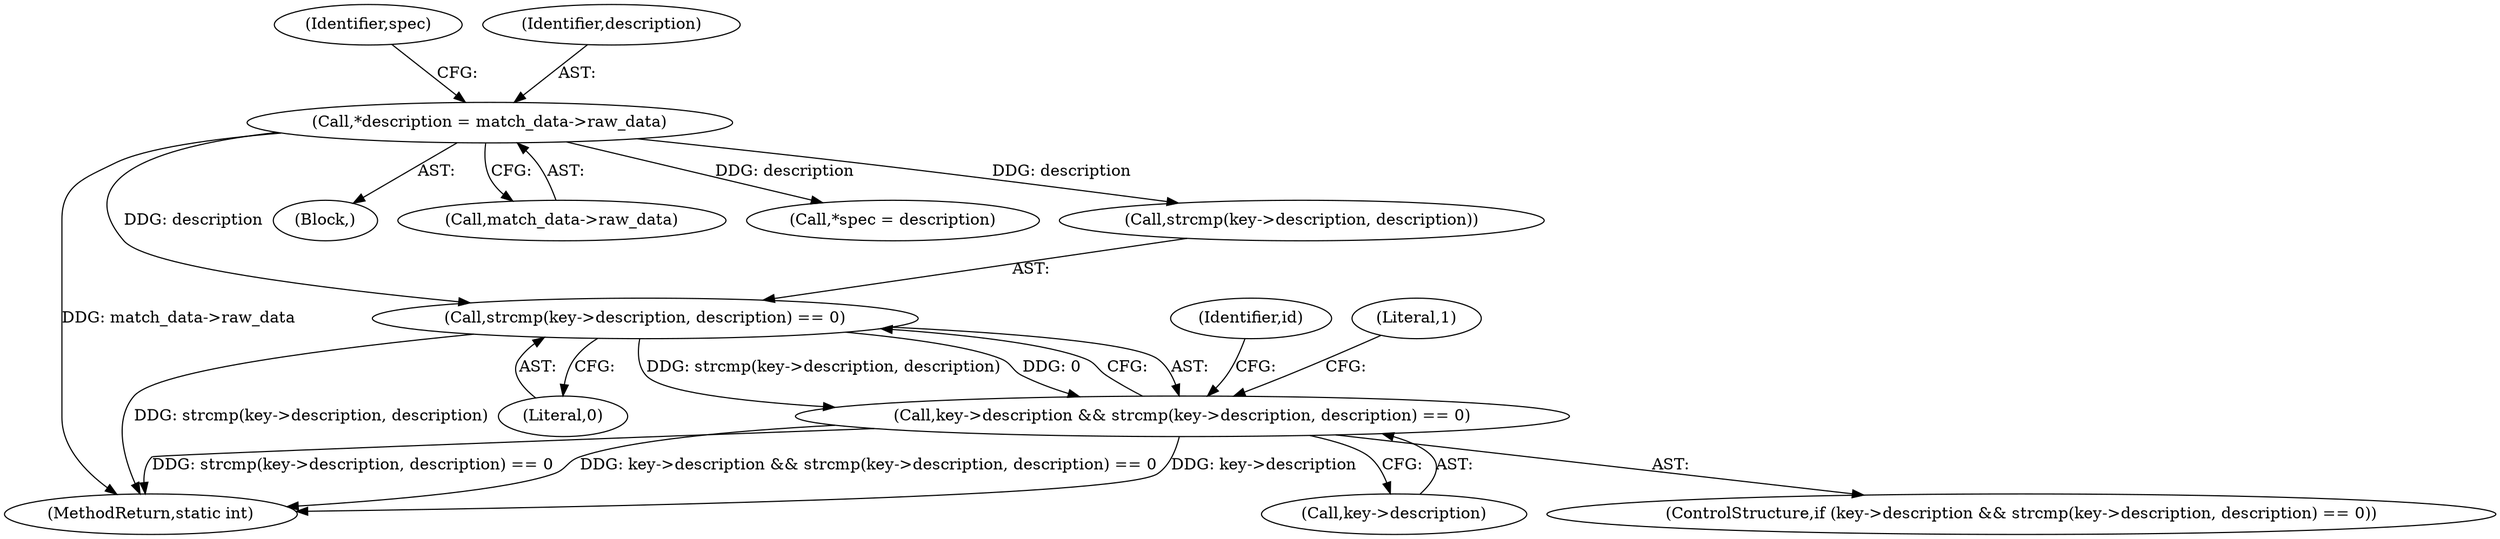 digraph "0_linux_c06cfb08b88dfbe13be44a69ae2fdc3a7c902d81@API" {
"1000140" [label="(Call,strcmp(key->description, description) == 0)"];
"1000112" [label="(Call,*description = match_data->raw_data)"];
"1000136" [label="(Call,key->description && strcmp(key->description, description) == 0)"];
"1000150" [label="(Identifier,id)"];
"1000201" [label="(MethodReturn,static int)"];
"1000105" [label="(Block,)"];
"1000112" [label="(Call,*description = match_data->raw_data)"];
"1000114" [label="(Call,match_data->raw_data)"];
"1000135" [label="(ControlStructure,if (key->description && strcmp(key->description, description) == 0))"];
"1000148" [label="(Literal,1)"];
"1000146" [label="(Literal,0)"];
"1000118" [label="(Call,*spec = description)"];
"1000137" [label="(Call,key->description)"];
"1000140" [label="(Call,strcmp(key->description, description) == 0)"];
"1000119" [label="(Identifier,spec)"];
"1000113" [label="(Identifier,description)"];
"1000141" [label="(Call,strcmp(key->description, description))"];
"1000136" [label="(Call,key->description && strcmp(key->description, description) == 0)"];
"1000140" -> "1000136"  [label="AST: "];
"1000140" -> "1000146"  [label="CFG: "];
"1000141" -> "1000140"  [label="AST: "];
"1000146" -> "1000140"  [label="AST: "];
"1000136" -> "1000140"  [label="CFG: "];
"1000140" -> "1000201"  [label="DDG: strcmp(key->description, description)"];
"1000140" -> "1000136"  [label="DDG: strcmp(key->description, description)"];
"1000140" -> "1000136"  [label="DDG: 0"];
"1000112" -> "1000140"  [label="DDG: description"];
"1000112" -> "1000105"  [label="AST: "];
"1000112" -> "1000114"  [label="CFG: "];
"1000113" -> "1000112"  [label="AST: "];
"1000114" -> "1000112"  [label="AST: "];
"1000119" -> "1000112"  [label="CFG: "];
"1000112" -> "1000201"  [label="DDG: match_data->raw_data"];
"1000112" -> "1000118"  [label="DDG: description"];
"1000112" -> "1000141"  [label="DDG: description"];
"1000136" -> "1000135"  [label="AST: "];
"1000136" -> "1000137"  [label="CFG: "];
"1000137" -> "1000136"  [label="AST: "];
"1000148" -> "1000136"  [label="CFG: "];
"1000150" -> "1000136"  [label="CFG: "];
"1000136" -> "1000201"  [label="DDG: strcmp(key->description, description) == 0"];
"1000136" -> "1000201"  [label="DDG: key->description && strcmp(key->description, description) == 0"];
"1000136" -> "1000201"  [label="DDG: key->description"];
}
